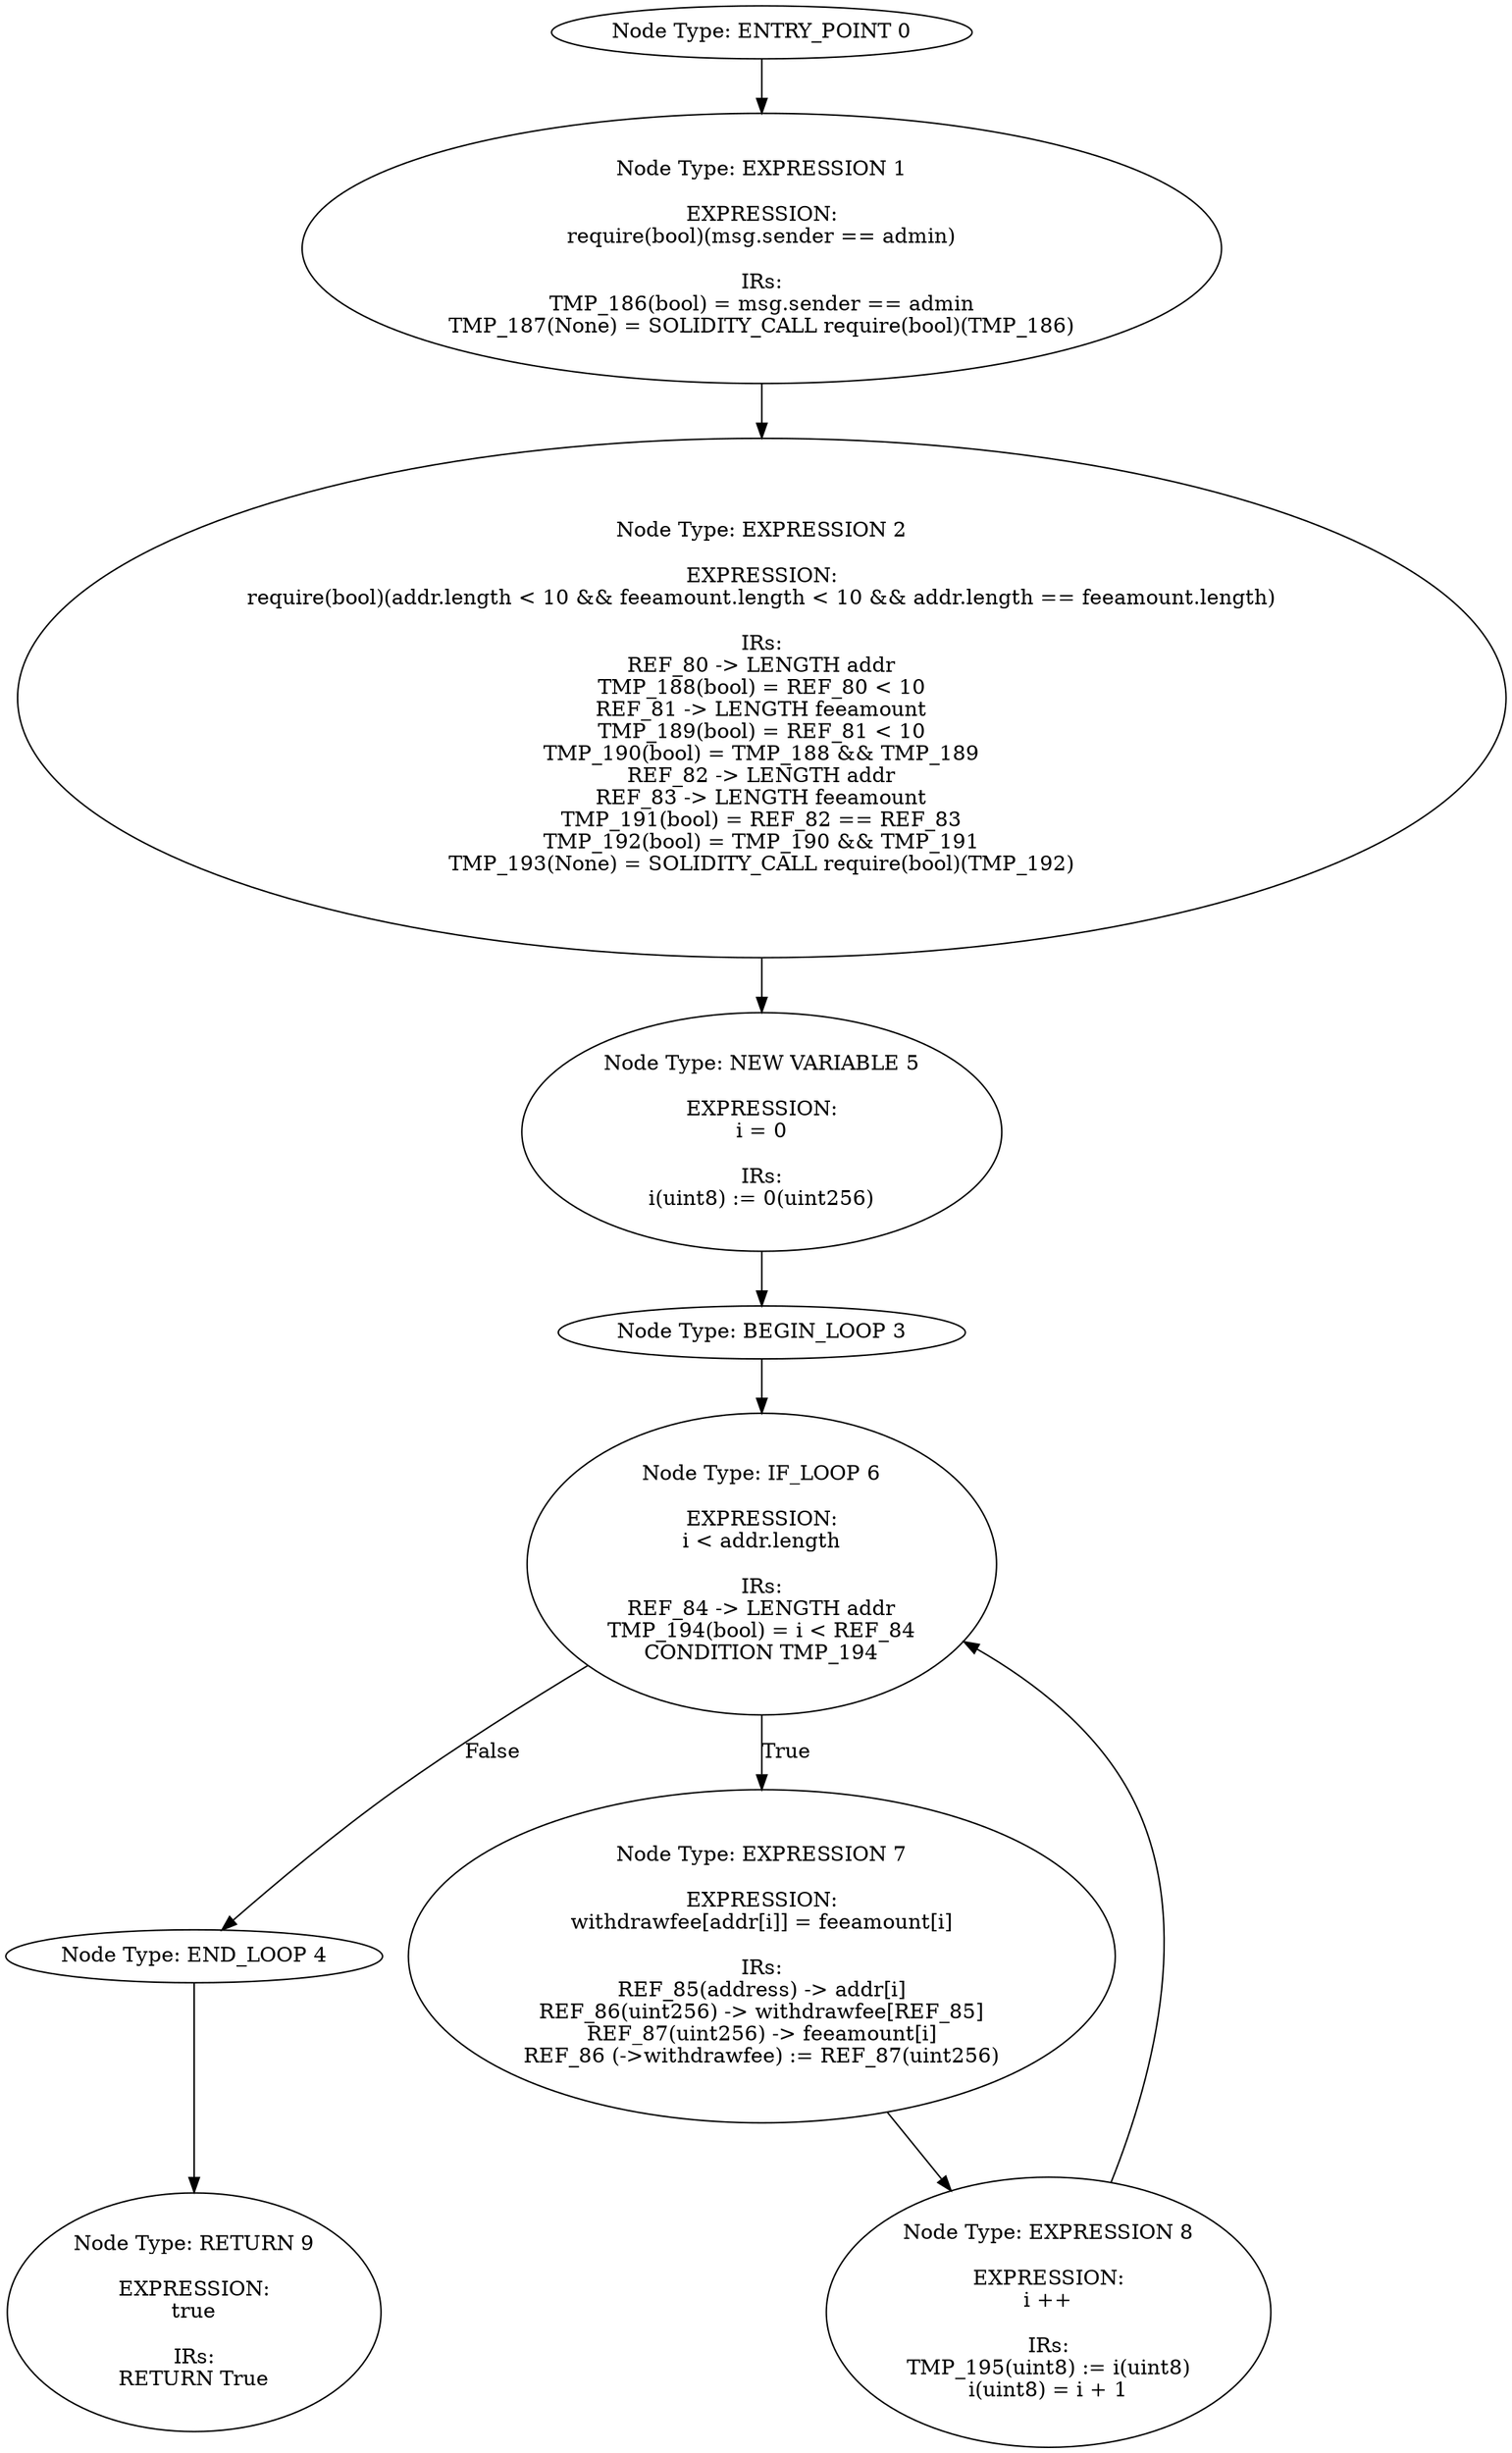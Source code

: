 digraph{
0[label="Node Type: ENTRY_POINT 0
"];
0->1;
1[label="Node Type: EXPRESSION 1

EXPRESSION:
require(bool)(msg.sender == admin)

IRs:
TMP_186(bool) = msg.sender == admin
TMP_187(None) = SOLIDITY_CALL require(bool)(TMP_186)"];
1->2;
2[label="Node Type: EXPRESSION 2

EXPRESSION:
require(bool)(addr.length < 10 && feeamount.length < 10 && addr.length == feeamount.length)

IRs:
REF_80 -> LENGTH addr
TMP_188(bool) = REF_80 < 10
REF_81 -> LENGTH feeamount
TMP_189(bool) = REF_81 < 10
TMP_190(bool) = TMP_188 && TMP_189
REF_82 -> LENGTH addr
REF_83 -> LENGTH feeamount
TMP_191(bool) = REF_82 == REF_83
TMP_192(bool) = TMP_190 && TMP_191
TMP_193(None) = SOLIDITY_CALL require(bool)(TMP_192)"];
2->5;
3[label="Node Type: BEGIN_LOOP 3
"];
3->6;
4[label="Node Type: END_LOOP 4
"];
4->9;
5[label="Node Type: NEW VARIABLE 5

EXPRESSION:
i = 0

IRs:
i(uint8) := 0(uint256)"];
5->3;
6[label="Node Type: IF_LOOP 6

EXPRESSION:
i < addr.length

IRs:
REF_84 -> LENGTH addr
TMP_194(bool) = i < REF_84
CONDITION TMP_194"];
6->7[label="True"];
6->4[label="False"];
7[label="Node Type: EXPRESSION 7

EXPRESSION:
withdrawfee[addr[i]] = feeamount[i]

IRs:
REF_85(address) -> addr[i]
REF_86(uint256) -> withdrawfee[REF_85]
REF_87(uint256) -> feeamount[i]
REF_86 (->withdrawfee) := REF_87(uint256)"];
7->8;
8[label="Node Type: EXPRESSION 8

EXPRESSION:
i ++

IRs:
TMP_195(uint8) := i(uint8)
i(uint8) = i + 1"];
8->6;
9[label="Node Type: RETURN 9

EXPRESSION:
true

IRs:
RETURN True"];
}
